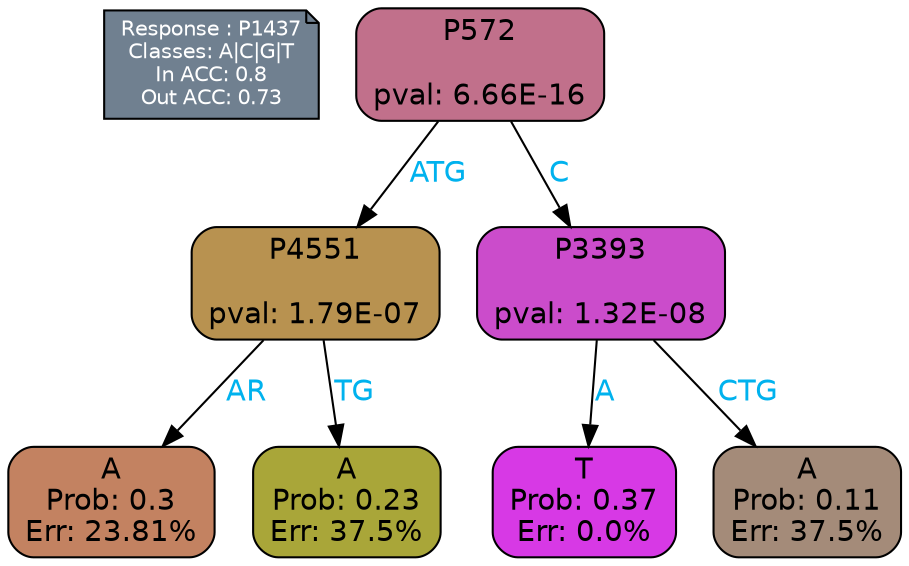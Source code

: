 digraph Tree {
node [shape=box, style="filled, rounded", color="black", fontname=helvetica] ;
graph [ranksep=equally, splines=polylines, bgcolor=transparent, dpi=600] ;
edge [fontname=helvetica] ;
LEGEND [label="Response : P1437
Classes: A|C|G|T
In ACC: 0.8
Out ACC: 0.73
",shape=note,align=left,style=filled,fillcolor="slategray",fontcolor="white",fontsize=10];1 [label="P572

pval: 6.66E-16", fillcolor="#c1708b"] ;
2 [label="P4551

pval: 1.79E-07", fillcolor="#b89250"] ;
3 [label="A
Prob: 0.3
Err: 23.81%", fillcolor="#c38261"] ;
4 [label="A
Prob: 0.23
Err: 37.5%", fillcolor="#a9a639"] ;
5 [label="P3393

pval: 1.32E-08", fillcolor="#cb4ccb"] ;
6 [label="T
Prob: 0.37
Err: 0.0%", fillcolor="#d739e5"] ;
7 [label="A
Prob: 0.11
Err: 37.5%", fillcolor="#a48b79"] ;
1 -> 2 [label="ATG",fontcolor=deepskyblue2] ;
1 -> 5 [label="C",fontcolor=deepskyblue2] ;
2 -> 3 [label="AR",fontcolor=deepskyblue2] ;
2 -> 4 [label="TG",fontcolor=deepskyblue2] ;
5 -> 6 [label="A",fontcolor=deepskyblue2] ;
5 -> 7 [label="CTG",fontcolor=deepskyblue2] ;
{rank = same; 3;4;6;7;}{rank = same; LEGEND;1;}}